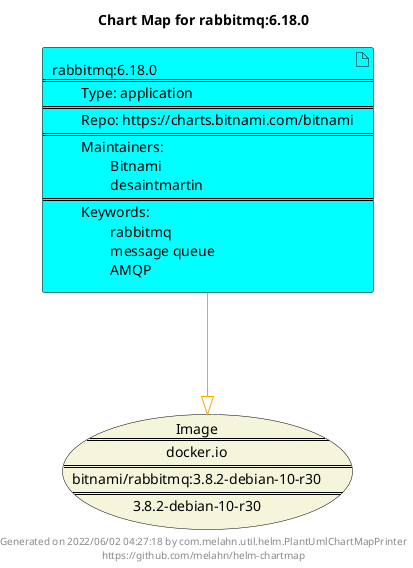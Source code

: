 @startuml
skinparam linetype ortho
skinparam backgroundColor white
skinparam usecaseBorderColor black
skinparam usecaseArrowColor LightSlateGray
skinparam artifactBorderColor black
skinparam artifactArrowColor LightSlateGray

title Chart Map for rabbitmq:6.18.0

'There is one referenced Helm Chart
artifact "rabbitmq:6.18.0\n====\n\tType: application\n====\n\tRepo: https://charts.bitnami.com/bitnami\n====\n\tMaintainers: \n\t\tBitnami\n\t\tdesaintmartin\n====\n\tKeywords: \n\t\trabbitmq\n\t\tmessage queue\n\t\tAMQP" as rabbitmq_6_18_0 #Aqua

'There is one referenced Docker Image
usecase "Image\n====\ndocker.io\n====\nbitnami/rabbitmq:3.8.2-debian-10-r30\n====\n3.8.2-debian-10-r30" as docker_io_bitnami_rabbitmq_3_8_2_debian_10_r30 #Beige

'Chart Dependencies
rabbitmq_6_18_0--[#orange]-|>docker_io_bitnami_rabbitmq_3_8_2_debian_10_r30

center footer Generated on 2022/06/02 04:27:18 by com.melahn.util.helm.PlantUmlChartMapPrinter\nhttps://github.com/melahn/helm-chartmap
@enduml
